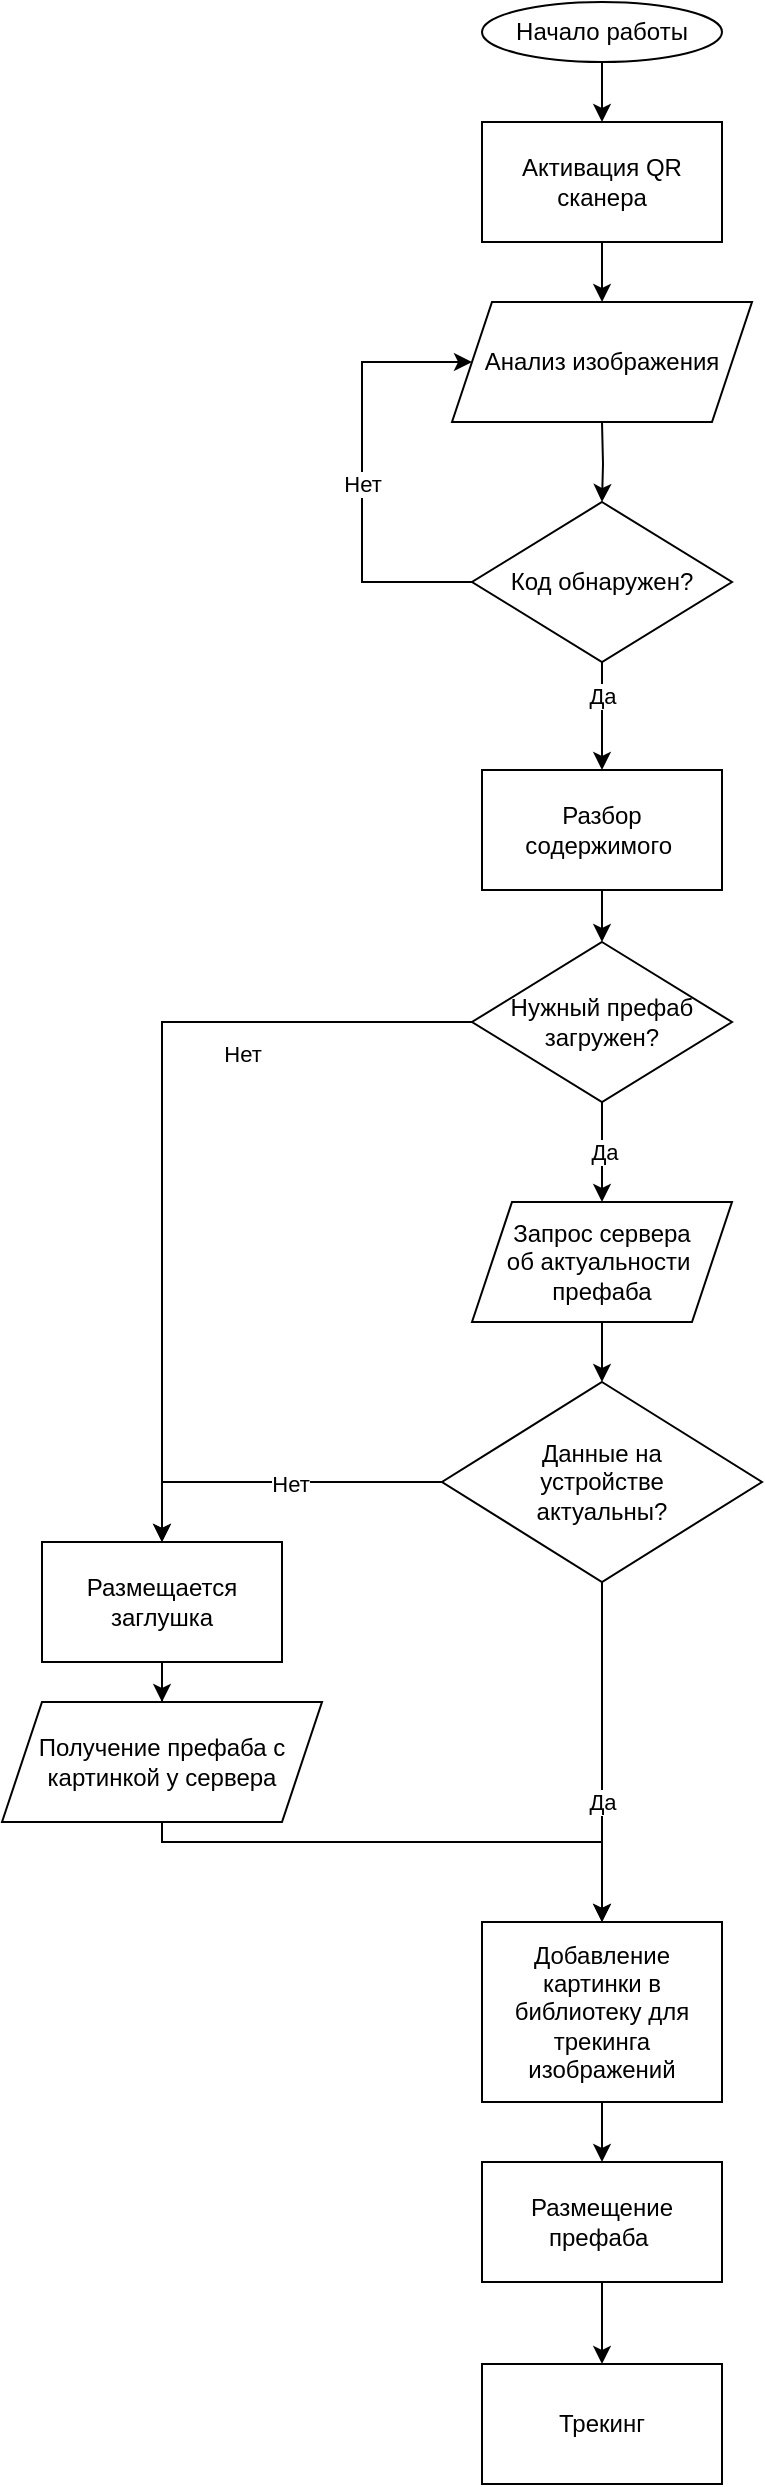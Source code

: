 <mxfile version="15.4.0" type="device"><diagram id="aeGmdrwV_Mo1h1X40oD8" name="Страница 1"><mxGraphModel dx="1038" dy="607" grid="1" gridSize="10" guides="1" tooltips="1" connect="1" arrows="1" fold="1" page="1" pageScale="1" pageWidth="1169" pageHeight="827" math="0" shadow="0"><root><mxCell id="0"/><mxCell id="1" parent="0"/><mxCell id="6T39YjZWS_zhLzjgnHLj-4" value="" style="edgeStyle=orthogonalEdgeStyle;rounded=0;orthogonalLoop=1;jettySize=auto;html=1;" edge="1" parent="1" source="6T39YjZWS_zhLzjgnHLj-2" target="6T39YjZWS_zhLzjgnHLj-3"><mxGeometry relative="1" as="geometry"/></mxCell><mxCell id="6T39YjZWS_zhLzjgnHLj-2" value="Начало работы" style="ellipse;whiteSpace=wrap;html=1;" vertex="1" parent="1"><mxGeometry x="340" y="30" width="120" height="30" as="geometry"/></mxCell><mxCell id="6T39YjZWS_zhLzjgnHLj-8" value="" style="edgeStyle=orthogonalEdgeStyle;rounded=0;orthogonalLoop=1;jettySize=auto;html=1;" edge="1" parent="1" source="6T39YjZWS_zhLzjgnHLj-3"><mxGeometry relative="1" as="geometry"><mxPoint x="400.029" y="180" as="targetPoint"/></mxGeometry></mxCell><mxCell id="6T39YjZWS_zhLzjgnHLj-3" value="Активация QR сканера" style="rounded=0;whiteSpace=wrap;html=1;" vertex="1" parent="1"><mxGeometry x="340" y="90" width="120" height="60" as="geometry"/></mxCell><mxCell id="6T39YjZWS_zhLzjgnHLj-7" value="" style="edgeStyle=orthogonalEdgeStyle;rounded=0;orthogonalLoop=1;jettySize=auto;html=1;" edge="1" parent="1" target="6T39YjZWS_zhLzjgnHLj-6"><mxGeometry relative="1" as="geometry"><mxPoint x="400" y="240" as="sourcePoint"/></mxGeometry></mxCell><mxCell id="6T39YjZWS_zhLzjgnHLj-9" style="edgeStyle=orthogonalEdgeStyle;rounded=0;orthogonalLoop=1;jettySize=auto;html=1;entryX=0;entryY=0.5;entryDx=0;entryDy=0;" edge="1" parent="1" source="6T39YjZWS_zhLzjgnHLj-6" target="6T39YjZWS_zhLzjgnHLj-17"><mxGeometry relative="1" as="geometry"><mxPoint x="340" y="210" as="targetPoint"/><Array as="points"><mxPoint x="280" y="320"/><mxPoint x="280" y="210"/></Array></mxGeometry></mxCell><mxCell id="6T39YjZWS_zhLzjgnHLj-10" value="Нет" style="edgeLabel;html=1;align=center;verticalAlign=middle;resizable=0;points=[];" vertex="1" connectable="0" parent="6T39YjZWS_zhLzjgnHLj-9"><mxGeometry x="-0.474" y="-3" relative="1" as="geometry"><mxPoint x="-3" y="-46" as="offset"/></mxGeometry></mxCell><mxCell id="6T39YjZWS_zhLzjgnHLj-13" value="" style="edgeStyle=orthogonalEdgeStyle;rounded=0;orthogonalLoop=1;jettySize=auto;html=1;" edge="1" parent="1" source="6T39YjZWS_zhLzjgnHLj-6" target="6T39YjZWS_zhLzjgnHLj-12"><mxGeometry relative="1" as="geometry"/></mxCell><mxCell id="6T39YjZWS_zhLzjgnHLj-14" value="Да" style="edgeLabel;html=1;align=center;verticalAlign=middle;resizable=0;points=[];" vertex="1" connectable="0" parent="6T39YjZWS_zhLzjgnHLj-13"><mxGeometry x="-0.374" relative="1" as="geometry"><mxPoint as="offset"/></mxGeometry></mxCell><mxCell id="6T39YjZWS_zhLzjgnHLj-6" value="Код обнаружен?" style="rhombus;whiteSpace=wrap;html=1;" vertex="1" parent="1"><mxGeometry x="335" y="280" width="130" height="80" as="geometry"/></mxCell><mxCell id="6T39YjZWS_zhLzjgnHLj-16" value="" style="edgeStyle=orthogonalEdgeStyle;rounded=0;orthogonalLoop=1;jettySize=auto;html=1;" edge="1" parent="1" source="6T39YjZWS_zhLzjgnHLj-12" target="6T39YjZWS_zhLzjgnHLj-15"><mxGeometry relative="1" as="geometry"/></mxCell><mxCell id="6T39YjZWS_zhLzjgnHLj-12" value="Разбор содержимого&amp;nbsp;" style="whiteSpace=wrap;html=1;" vertex="1" parent="1"><mxGeometry x="340" y="414" width="120" height="60" as="geometry"/></mxCell><mxCell id="6T39YjZWS_zhLzjgnHLj-19" value="" style="edgeStyle=orthogonalEdgeStyle;rounded=0;orthogonalLoop=1;jettySize=auto;html=1;entryX=0.5;entryY=0;entryDx=0;entryDy=0;" edge="1" parent="1" source="6T39YjZWS_zhLzjgnHLj-15" target="6T39YjZWS_zhLzjgnHLj-18"><mxGeometry relative="1" as="geometry"/></mxCell><mxCell id="6T39YjZWS_zhLzjgnHLj-22" value="Нет" style="edgeLabel;html=1;align=center;verticalAlign=middle;resizable=0;points=[];" vertex="1" connectable="0" parent="6T39YjZWS_zhLzjgnHLj-19"><mxGeometry x="-0.181" y="-1" relative="1" as="geometry"><mxPoint x="41" y="1" as="offset"/></mxGeometry></mxCell><mxCell id="6T39YjZWS_zhLzjgnHLj-21" value="Да" style="edgeStyle=orthogonalEdgeStyle;rounded=0;orthogonalLoop=1;jettySize=auto;html=1;" edge="1" parent="1" source="6T39YjZWS_zhLzjgnHLj-15"><mxGeometry relative="1" as="geometry"><mxPoint x="400" y="630" as="targetPoint"/></mxGeometry></mxCell><mxCell id="6T39YjZWS_zhLzjgnHLj-15" value="Нужный префаб загружен?" style="rhombus;whiteSpace=wrap;html=1;" vertex="1" parent="1"><mxGeometry x="335" y="500" width="130" height="80" as="geometry"/></mxCell><mxCell id="6T39YjZWS_zhLzjgnHLj-17" value="&lt;span&gt;Анализ изображения&lt;/span&gt;" style="shape=parallelogram;perimeter=parallelogramPerimeter;whiteSpace=wrap;html=1;fixedSize=1;" vertex="1" parent="1"><mxGeometry x="325" y="180" width="150" height="60" as="geometry"/></mxCell><mxCell id="6T39YjZWS_zhLzjgnHLj-30" value="" style="edgeStyle=orthogonalEdgeStyle;rounded=0;orthogonalLoop=1;jettySize=auto;html=1;" edge="1" parent="1" source="6T39YjZWS_zhLzjgnHLj-18" target="6T39YjZWS_zhLzjgnHLj-29"><mxGeometry relative="1" as="geometry"/></mxCell><mxCell id="6T39YjZWS_zhLzjgnHLj-18" value="Размещается заглушка" style="whiteSpace=wrap;html=1;" vertex="1" parent="1"><mxGeometry x="120" y="800" width="120" height="60" as="geometry"/></mxCell><mxCell id="6T39YjZWS_zhLzjgnHLj-25" value="" style="edgeStyle=orthogonalEdgeStyle;rounded=0;orthogonalLoop=1;jettySize=auto;html=1;" edge="1" parent="1" source="6T39YjZWS_zhLzjgnHLj-23" target="6T39YjZWS_zhLzjgnHLj-24"><mxGeometry relative="1" as="geometry"/></mxCell><mxCell id="6T39YjZWS_zhLzjgnHLj-23" value="Запрос сервера&lt;br&gt;об актуальности&amp;nbsp;&lt;br&gt;префаба" style="shape=parallelogram;perimeter=parallelogramPerimeter;whiteSpace=wrap;html=1;fixedSize=1;" vertex="1" parent="1"><mxGeometry x="335" y="630" width="130" height="60" as="geometry"/></mxCell><mxCell id="6T39YjZWS_zhLzjgnHLj-27" value="" style="edgeStyle=orthogonalEdgeStyle;rounded=0;orthogonalLoop=1;jettySize=auto;html=1;entryX=0.5;entryY=0;entryDx=0;entryDy=0;" edge="1" parent="1" source="6T39YjZWS_zhLzjgnHLj-24" target="6T39YjZWS_zhLzjgnHLj-18"><mxGeometry relative="1" as="geometry"><mxPoint x="220" y="760" as="targetPoint"/><Array as="points"><mxPoint x="180" y="770"/></Array></mxGeometry></mxCell><mxCell id="6T39YjZWS_zhLzjgnHLj-28" value="Нет&lt;br&gt;" style="edgeLabel;html=1;align=center;verticalAlign=middle;resizable=0;points=[];" vertex="1" connectable="0" parent="6T39YjZWS_zhLzjgnHLj-27"><mxGeometry x="-0.107" y="1" relative="1" as="geometry"><mxPoint as="offset"/></mxGeometry></mxCell><mxCell id="6T39YjZWS_zhLzjgnHLj-32" value="" style="edgeStyle=orthogonalEdgeStyle;rounded=0;orthogonalLoop=1;jettySize=auto;html=1;" edge="1" parent="1" source="6T39YjZWS_zhLzjgnHLj-24" target="6T39YjZWS_zhLzjgnHLj-31"><mxGeometry relative="1" as="geometry"/></mxCell><mxCell id="6T39YjZWS_zhLzjgnHLj-33" value="Да" style="edgeLabel;html=1;align=center;verticalAlign=middle;resizable=0;points=[];" vertex="1" connectable="0" parent="6T39YjZWS_zhLzjgnHLj-32"><mxGeometry x="0.786" y="-2" relative="1" as="geometry"><mxPoint x="2" y="-42" as="offset"/></mxGeometry></mxCell><mxCell id="6T39YjZWS_zhLzjgnHLj-24" value="Данные на &lt;br&gt;устройстве &lt;br&gt;актуальны?" style="rhombus;whiteSpace=wrap;html=1;" vertex="1" parent="1"><mxGeometry x="320" y="720" width="160" height="100" as="geometry"/></mxCell><mxCell id="6T39YjZWS_zhLzjgnHLj-34" style="edgeStyle=orthogonalEdgeStyle;rounded=0;orthogonalLoop=1;jettySize=auto;html=1;exitX=0.5;exitY=1;exitDx=0;exitDy=0;entryX=0.5;entryY=0;entryDx=0;entryDy=0;" edge="1" parent="1" source="6T39YjZWS_zhLzjgnHLj-29" target="6T39YjZWS_zhLzjgnHLj-31"><mxGeometry relative="1" as="geometry"><Array as="points"><mxPoint x="180" y="950"/><mxPoint x="400" y="950"/></Array></mxGeometry></mxCell><mxCell id="6T39YjZWS_zhLzjgnHLj-29" value="Получение префаба с картинкой у сервера" style="shape=parallelogram;perimeter=parallelogramPerimeter;whiteSpace=wrap;html=1;fixedSize=1;" vertex="1" parent="1"><mxGeometry x="100" y="880" width="160" height="60" as="geometry"/></mxCell><mxCell id="6T39YjZWS_zhLzjgnHLj-36" value="" style="edgeStyle=orthogonalEdgeStyle;rounded=0;orthogonalLoop=1;jettySize=auto;html=1;" edge="1" parent="1" source="6T39YjZWS_zhLzjgnHLj-31" target="6T39YjZWS_zhLzjgnHLj-35"><mxGeometry relative="1" as="geometry"/></mxCell><mxCell id="6T39YjZWS_zhLzjgnHLj-31" value="Добавление картинки в библиотеку для трекинга изображений" style="rounded=0;whiteSpace=wrap;html=1;" vertex="1" parent="1"><mxGeometry x="340" y="990" width="120" height="90" as="geometry"/></mxCell><mxCell id="6T39YjZWS_zhLzjgnHLj-38" value="" style="edgeStyle=orthogonalEdgeStyle;rounded=0;orthogonalLoop=1;jettySize=auto;html=1;" edge="1" parent="1" source="6T39YjZWS_zhLzjgnHLj-35" target="6T39YjZWS_zhLzjgnHLj-37"><mxGeometry relative="1" as="geometry"/></mxCell><mxCell id="6T39YjZWS_zhLzjgnHLj-35" value="&lt;span&gt;Размещение префаба&amp;nbsp;&lt;/span&gt;" style="rounded=0;whiteSpace=wrap;html=1;" vertex="1" parent="1"><mxGeometry x="340" y="1110" width="120" height="60" as="geometry"/></mxCell><mxCell id="6T39YjZWS_zhLzjgnHLj-37" value="&lt;span&gt;Трекинг&lt;/span&gt;" style="rounded=0;whiteSpace=wrap;html=1;" vertex="1" parent="1"><mxGeometry x="340" y="1211" width="120" height="60" as="geometry"/></mxCell></root></mxGraphModel></diagram></mxfile>